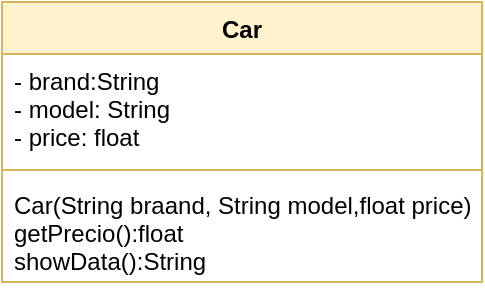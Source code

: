 <mxfile version="20.8.16" type="device"><diagram name="Página-1" id="GXH_upCK7TG6K3Qa-1zI"><mxGraphModel dx="880" dy="532" grid="1" gridSize="10" guides="1" tooltips="1" connect="1" arrows="1" fold="1" page="1" pageScale="1" pageWidth="827" pageHeight="1169" math="0" shadow="0"><root><mxCell id="0"/><mxCell id="1" parent="0"/><mxCell id="xduGCMejDk_3TcDzNjA3-2" value="Car" style="swimlane;fontStyle=1;align=center;verticalAlign=top;childLayout=stackLayout;horizontal=1;startSize=26;horizontalStack=0;resizeParent=1;resizeParentMax=0;resizeLast=0;collapsible=1;marginBottom=0;fillColor=#fff2cc;strokeColor=#d6b656;" parent="1" vertex="1"><mxGeometry x="330" y="230" width="240" height="140" as="geometry"/></mxCell><mxCell id="xduGCMejDk_3TcDzNjA3-3" value="- brand:String&#10;- model: String&#10;- price: float" style="text;strokeColor=none;fillColor=none;align=left;verticalAlign=top;spacingLeft=4;spacingRight=4;overflow=hidden;rotatable=0;points=[[0,0.5],[1,0.5]];portConstraint=eastwest;" parent="xduGCMejDk_3TcDzNjA3-2" vertex="1"><mxGeometry y="26" width="240" height="54" as="geometry"/></mxCell><mxCell id="xduGCMejDk_3TcDzNjA3-4" value="" style="line;strokeWidth=1;fillColor=none;align=left;verticalAlign=middle;spacingTop=-1;spacingLeft=3;spacingRight=3;rotatable=0;labelPosition=right;points=[];portConstraint=eastwest;strokeColor=inherit;" parent="xduGCMejDk_3TcDzNjA3-2" vertex="1"><mxGeometry y="80" width="240" height="8" as="geometry"/></mxCell><mxCell id="xduGCMejDk_3TcDzNjA3-5" value="Car(String braand, String model,float price)&#10;getPrecio():float&#10;showData():String" style="text;strokeColor=none;fillColor=none;align=left;verticalAlign=top;spacingLeft=4;spacingRight=4;overflow=hidden;rotatable=0;points=[[0,0.5],[1,0.5]];portConstraint=eastwest;" parent="xduGCMejDk_3TcDzNjA3-2" vertex="1"><mxGeometry y="88" width="240" height="52" as="geometry"/></mxCell></root></mxGraphModel></diagram></mxfile>